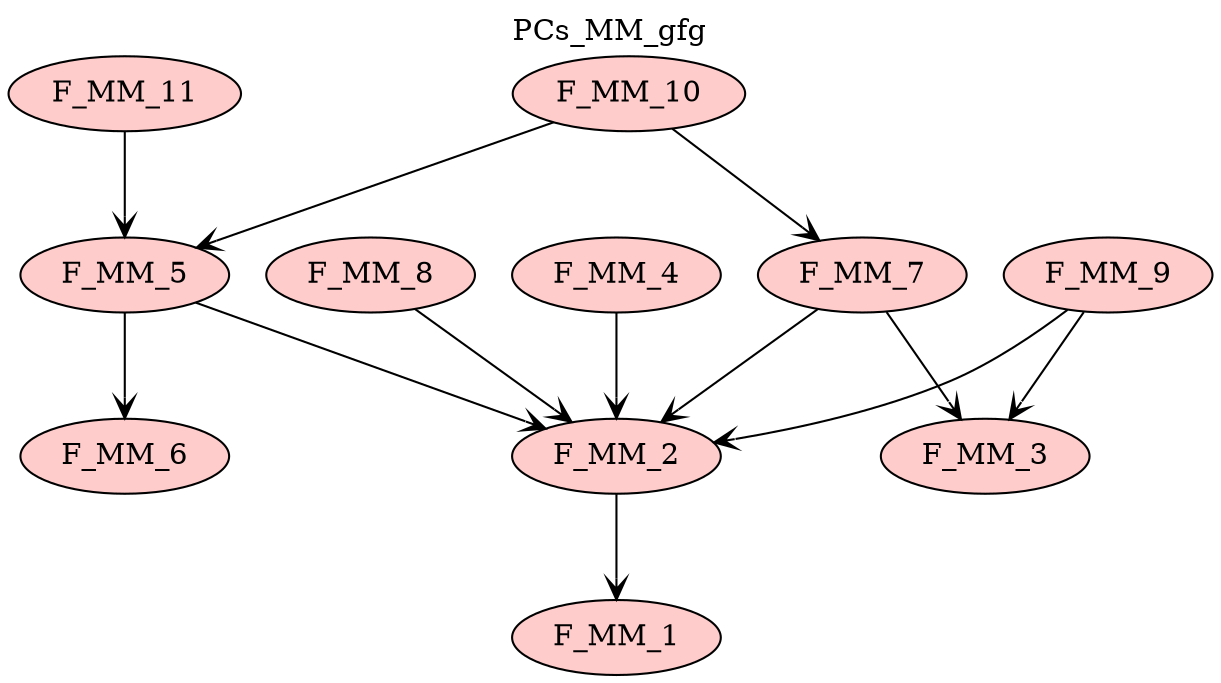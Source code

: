 digraph {graph[label=PCs_MM_gfg,labelloc=tl,labelfontsize=12];
"F_MM_1"[shape=oval,fillcolor="#FFCCCC",style ="filled",label="F_MM_1"];
"F_MM_2"[shape=oval,fillcolor="#FFCCCC",style ="filled",label="F_MM_2"];
"F_MM_3"[shape=oval,fillcolor="#FFCCCC",style ="filled",label="F_MM_3"];
"F_MM_4"[shape=oval,fillcolor="#FFCCCC",style ="filled",label="F_MM_4"];
"F_MM_5"[shape=oval,fillcolor="#FFCCCC",style ="filled",label="F_MM_5"];
"F_MM_6"[shape=oval,fillcolor="#FFCCCC",style ="filled",label="F_MM_6"];
"F_MM_7"[shape=oval,fillcolor="#FFCCCC",style ="filled",label="F_MM_7"];
"F_MM_8"[shape=oval,fillcolor="#FFCCCC",style ="filled",label="F_MM_8"];
"F_MM_9"[shape=oval,fillcolor="#FFCCCC",style ="filled",label="F_MM_9"];
"F_MM_10"[shape=oval,fillcolor="#FFCCCC",style ="filled",label="F_MM_10"];
"F_MM_11"[shape=oval,fillcolor="#FFCCCC",style ="filled",label="F_MM_11"];

"F_MM_2"->"F_MM_1"[label=" ",dir=forward,arrowhead=vee];
"F_MM_4"->"F_MM_2"[label=" ",dir=forward,arrowhead=vee];
"F_MM_5"->"F_MM_2"[label=" ",dir=forward,arrowhead=vee];
"F_MM_5"->"F_MM_6"[label=" ",dir=forward,arrowhead=vee];
"F_MM_7"->"F_MM_2"[label=" ",dir=forward,arrowhead=vee];
"F_MM_7"->"F_MM_3"[label=" ",dir=forward,arrowhead=vee];
"F_MM_8"->"F_MM_2"[label=" ",dir=forward,arrowhead=vee];
"F_MM_9"->"F_MM_2"[label=" ",dir=forward,arrowhead=vee];
"F_MM_9"->"F_MM_3"[label=" ",dir=forward,arrowhead=vee];
"F_MM_10"->"F_MM_5"[label=" ",dir=forward,arrowhead=vee];
"F_MM_10"->"F_MM_7"[label=" ",dir=forward,arrowhead=vee];
"F_MM_11"->"F_MM_5"[label=" ",dir=forward,arrowhead=vee];
}